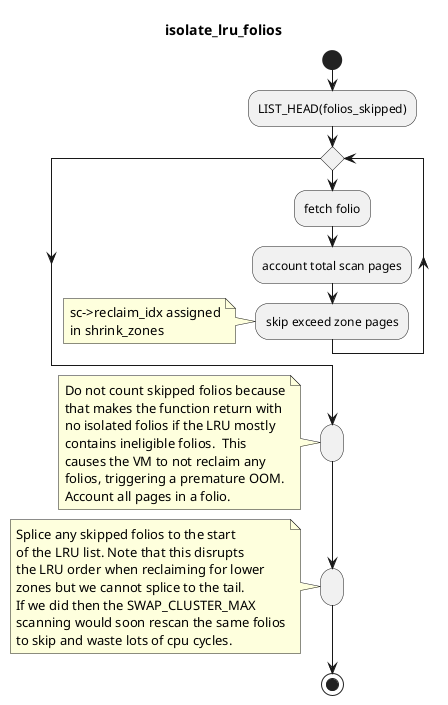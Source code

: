 @startuml
title isolate_lru_folios

start

:LIST_HEAD(folios_skipped);

while ()
:fetch folio;
:account total scan pages;
:skip exceed zone pages;
note left
sc->reclaim_idx assigned
in shrink_zones
end note
endwhile
:;
note left
Do not count skipped folios because
that makes the function return with
no isolated folios if the LRU mostly
contains ineligible folios.  This
causes the VM to not reclaim any
folios, triggering a premature OOM.
Account all pages in a folio.
end note
:;
note left
Splice any skipped folios to the start
of the LRU list. Note that this disrupts
the LRU order when reclaiming for lower
zones but we cannot splice to the tail.
If we did then the SWAP_CLUSTER_MAX
scanning would soon rescan the same folios
to skip and waste lots of cpu cycles.
end note
stop

@enduml